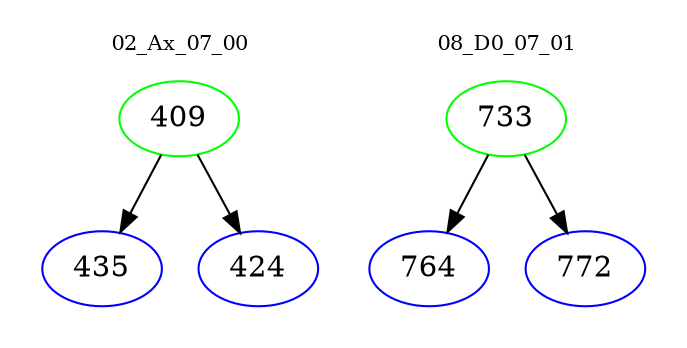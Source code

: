 digraph{
subgraph cluster_0 {
color = white
label = "02_Ax_07_00";
fontsize=10;
T0_409 [label="409", color="green"]
T0_409 -> T0_435 [color="black"]
T0_435 [label="435", color="blue"]
T0_409 -> T0_424 [color="black"]
T0_424 [label="424", color="blue"]
}
subgraph cluster_1 {
color = white
label = "08_D0_07_01";
fontsize=10;
T1_733 [label="733", color="green"]
T1_733 -> T1_764 [color="black"]
T1_764 [label="764", color="blue"]
T1_733 -> T1_772 [color="black"]
T1_772 [label="772", color="blue"]
}
}
